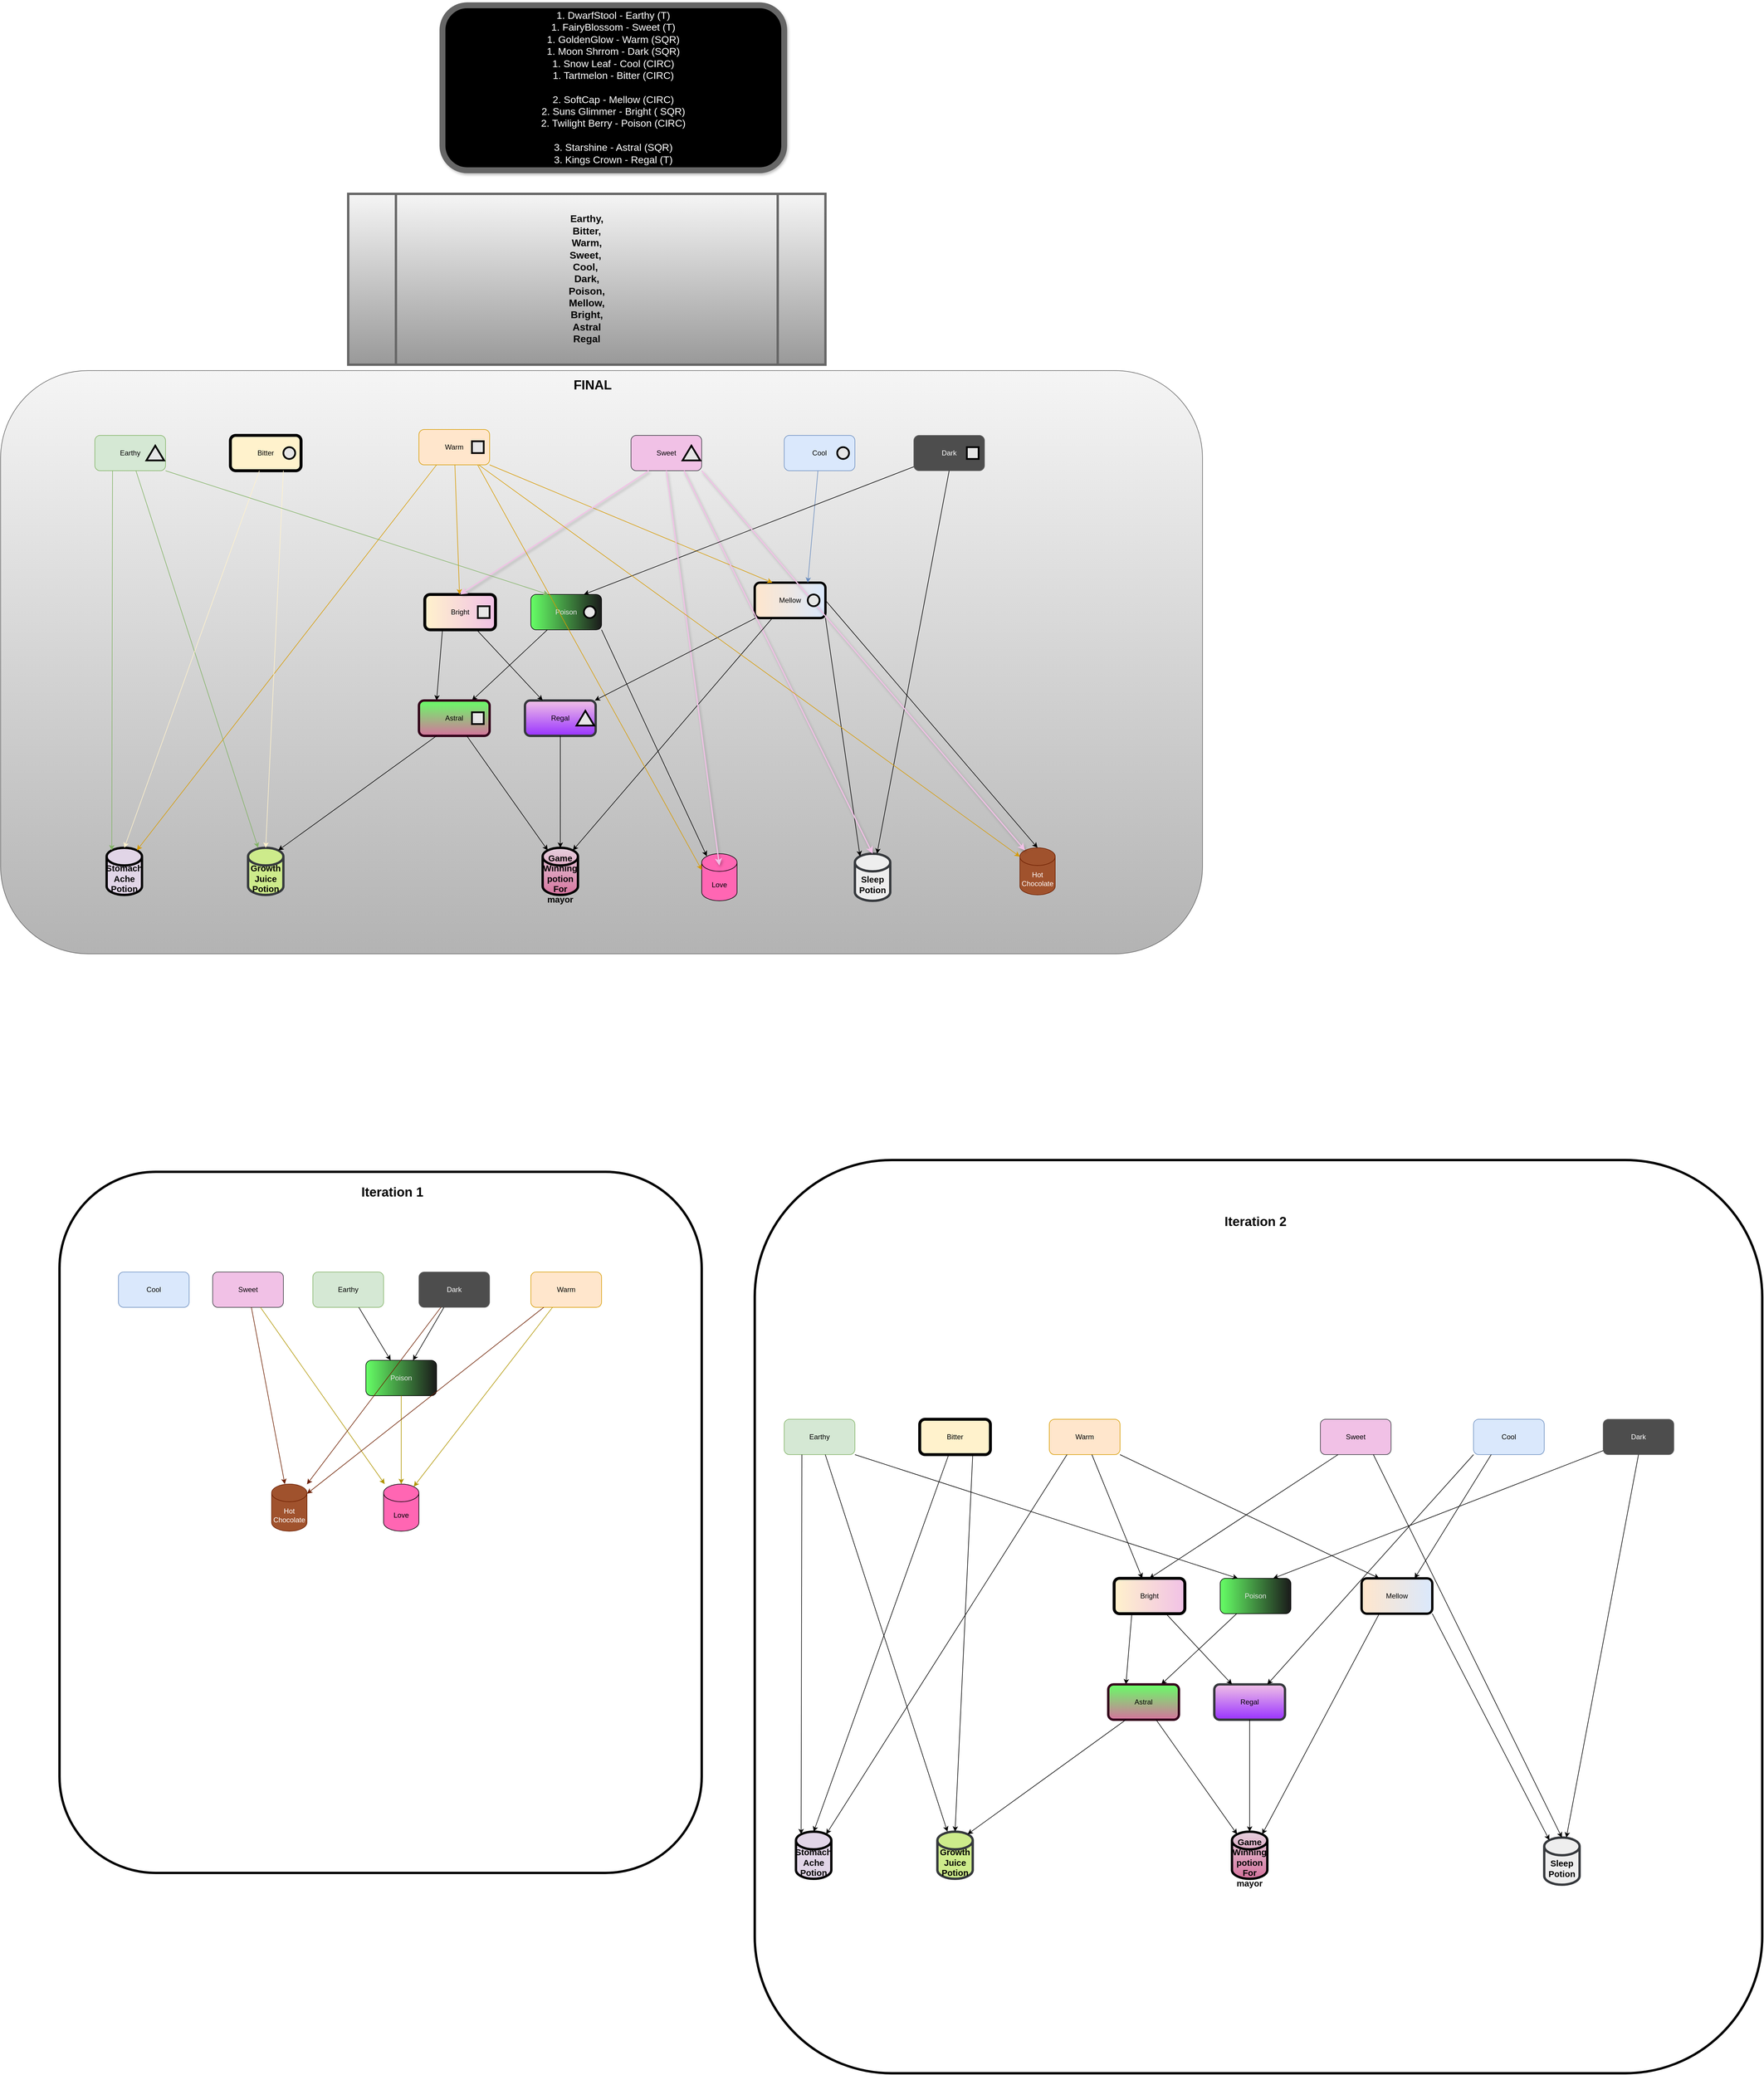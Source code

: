 <mxfile version="14.6.13" type="device"><diagram id="RqRRUHBwwUJPWPgUGN4z" name="Page-1"><mxGraphModel dx="3515" dy="4558" grid="1" gridSize="10" guides="1" tooltips="1" connect="1" arrows="1" fold="1" page="1" pageScale="1" pageWidth="850" pageHeight="1100" math="0" shadow="0"><root><mxCell id="0"/><mxCell id="1" parent="0"/><mxCell id="c8etS-9vGCYWQxuyUgmS-48" value="" style="rounded=1;whiteSpace=wrap;html=1;fillColor=#f5f5f5;strokeColor=#666666;fontColor=#333333;gradientColor=#B3B3B3;" parent="1" vertex="1"><mxGeometry x="-1090" y="-1790" width="2040" height="990" as="geometry"/></mxCell><mxCell id="w5Rq3J-KMmLoKLadJV-J-49" value="" style="rounded=1;whiteSpace=wrap;html=1;strokeWidth=4;" parent="1" vertex="1"><mxGeometry x="190" y="-450" width="1710" height="1550" as="geometry"/></mxCell><mxCell id="w5Rq3J-KMmLoKLadJV-J-47" value="" style="rounded=1;whiteSpace=wrap;html=1;strokeWidth=4;" parent="1" vertex="1"><mxGeometry x="-990" y="-430" width="1090" height="1190" as="geometry"/></mxCell><mxCell id="QuqLHzPQGNpyXChNDaYB-1" value="Sweet" style="rounded=1;whiteSpace=wrap;html=1;strokeColor=#36393d;fillColor=#f1c1e6;" parent="1" vertex="1"><mxGeometry x="-730" y="-260" width="120" height="60" as="geometry"/></mxCell><mxCell id="QuqLHzPQGNpyXChNDaYB-2" value="Earthy" style="rounded=1;whiteSpace=wrap;html=1;fillColor=#d5e8d4;strokeColor=#82b366;" parent="1" vertex="1"><mxGeometry x="-560" y="-260" width="120" height="60" as="geometry"/></mxCell><mxCell id="QuqLHzPQGNpyXChNDaYB-3" value="Dark" style="rounded=1;whiteSpace=wrap;html=1;strokeColor=#666666;fillColor=#4D4D4D;fontColor=#FFFFFF;" parent="1" vertex="1"><mxGeometry x="-380" y="-260" width="120" height="60" as="geometry"/></mxCell><mxCell id="QuqLHzPQGNpyXChNDaYB-4" value="Warm" style="rounded=1;whiteSpace=wrap;html=1;fillColor=#ffe6cc;strokeColor=#d79b00;" parent="1" vertex="1"><mxGeometry x="-190" y="-260" width="120" height="60" as="geometry"/></mxCell><mxCell id="QuqLHzPQGNpyXChNDaYB-5" value="Poison" style="rounded=1;whiteSpace=wrap;html=1;gradientDirection=west;fillColor=#1A1A1A;fontColor=#E6E6E6;gradientColor=#66FF66;" parent="1" vertex="1"><mxGeometry x="-470" y="-110" width="120" height="60" as="geometry"/></mxCell><mxCell id="QuqLHzPQGNpyXChNDaYB-7" value="Hot Chocolate" style="shape=cylinder3;whiteSpace=wrap;html=1;boundedLbl=1;backgroundOutline=1;size=15;fillColor=#a0522d;strokeColor=#6D1F00;fontColor=#ffffff;" parent="1" vertex="1"><mxGeometry x="-630" y="100" width="60" height="80" as="geometry"/></mxCell><mxCell id="QuqLHzPQGNpyXChNDaYB-8" value="Love" style="shape=cylinder3;whiteSpace=wrap;html=1;boundedLbl=1;backgroundOutline=1;size=15;fillColor=#FF66B3;" parent="1" vertex="1"><mxGeometry x="-440" y="100" width="60" height="80" as="geometry"/></mxCell><mxCell id="QuqLHzPQGNpyXChNDaYB-9" value="Cool" style="rounded=1;whiteSpace=wrap;html=1;fillColor=#dae8fc;strokeColor=#6c8ebf;" parent="1" vertex="1"><mxGeometry x="-890" y="-260" width="120" height="60" as="geometry"/></mxCell><mxCell id="QuqLHzPQGNpyXChNDaYB-10" value="" style="endArrow=classic;html=1;fontColor=#E6E6E6;" parent="1" source="QuqLHzPQGNpyXChNDaYB-2" target="QuqLHzPQGNpyXChNDaYB-5" edge="1"><mxGeometry width="50" height="50" relative="1" as="geometry"><mxPoint x="-590" y="-120" as="sourcePoint"/><mxPoint x="-540" y="-170" as="targetPoint"/></mxGeometry></mxCell><mxCell id="QuqLHzPQGNpyXChNDaYB-11" value="" style="endArrow=classic;html=1;fontColor=#E6E6E6;" parent="1" source="QuqLHzPQGNpyXChNDaYB-3" edge="1"><mxGeometry width="50" height="50" relative="1" as="geometry"><mxPoint x="-472" y="-190" as="sourcePoint"/><mxPoint x="-390" y="-110" as="targetPoint"/></mxGeometry></mxCell><mxCell id="QuqLHzPQGNpyXChNDaYB-12" value="" style="endArrow=classic;html=1;fontColor=#E6E6E6;fillColor=#e3c800;strokeColor=#B09500;" parent="1" source="QuqLHzPQGNpyXChNDaYB-1" target="QuqLHzPQGNpyXChNDaYB-8" edge="1"><mxGeometry width="50" height="50" relative="1" as="geometry"><mxPoint x="-472" y="-190" as="sourcePoint"/><mxPoint x="-418" y="-100" as="targetPoint"/></mxGeometry></mxCell><mxCell id="QuqLHzPQGNpyXChNDaYB-13" value="" style="endArrow=classic;html=1;fontColor=#E6E6E6;entryX=0.5;entryY=0;entryDx=0;entryDy=0;entryPerimeter=0;fillColor=#e3c800;strokeColor=#B09500;" parent="1" source="QuqLHzPQGNpyXChNDaYB-5" target="QuqLHzPQGNpyXChNDaYB-8" edge="1"><mxGeometry width="50" height="50" relative="1" as="geometry"><mxPoint x="-472" y="-190" as="sourcePoint"/><mxPoint x="-418" y="-100" as="targetPoint"/></mxGeometry></mxCell><mxCell id="QuqLHzPQGNpyXChNDaYB-14" value="" style="endArrow=classic;html=1;fontColor=#E6E6E6;entryX=0.855;entryY=0;entryDx=0;entryDy=4.35;entryPerimeter=0;fillColor=#e3c800;strokeColor=#B09500;" parent="1" source="QuqLHzPQGNpyXChNDaYB-4" target="QuqLHzPQGNpyXChNDaYB-8" edge="1"><mxGeometry width="50" height="50" relative="1" as="geometry"><mxPoint x="-638.919" y="-190" as="sourcePoint"/><mxPoint x="-428.108" y="110" as="targetPoint"/></mxGeometry></mxCell><mxCell id="QuqLHzPQGNpyXChNDaYB-15" value="" style="endArrow=classic;html=1;fontColor=#E6E6E6;fillColor=#a0522d;strokeColor=#6D1F00;" parent="1" source="QuqLHzPQGNpyXChNDaYB-4" target="QuqLHzPQGNpyXChNDaYB-7" edge="1"><mxGeometry width="50" height="50" relative="1" as="geometry"><mxPoint x="-143.212" y="-190" as="sourcePoint"/><mxPoint x="-378.7" y="114.35" as="targetPoint"/></mxGeometry></mxCell><mxCell id="QuqLHzPQGNpyXChNDaYB-16" value="" style="endArrow=classic;html=1;fontColor=#E6E6E6;fillColor=#a0522d;strokeColor=#6D1F00;" parent="1" source="QuqLHzPQGNpyXChNDaYB-3" target="QuqLHzPQGNpyXChNDaYB-7" edge="1"><mxGeometry width="50" height="50" relative="1" as="geometry"><mxPoint x="-158.108" y="-190" as="sourcePoint"/><mxPoint x="-560" y="126.383" as="targetPoint"/></mxGeometry></mxCell><mxCell id="QuqLHzPQGNpyXChNDaYB-17" value="" style="endArrow=classic;html=1;fontColor=#E6E6E6;fillColor=#a0522d;strokeColor=#6D1F00;" parent="1" source="QuqLHzPQGNpyXChNDaYB-1" target="QuqLHzPQGNpyXChNDaYB-7" edge="1"><mxGeometry width="50" height="50" relative="1" as="geometry"><mxPoint x="-332.703" y="-190" as="sourcePoint"/><mxPoint x="-560" y="110.357" as="targetPoint"/></mxGeometry></mxCell><mxCell id="w5Rq3J-KMmLoKLadJV-J-1" value="&lt;span style=&quot;font-family: &amp;#34;wordvisi_msfontservice&amp;#34; , &amp;#34;calibri&amp;#34; , &amp;#34;calibri_msfontservice&amp;#34; , sans-serif ; font-size: 14.667px ; font-weight: 700 ; text-align: left&quot;&gt;Growth Juice Potion&lt;/span&gt;" style="shape=cylinder3;whiteSpace=wrap;html=1;boundedLbl=1;backgroundOutline=1;size=15;labelBackgroundColor=none;fillColor=#cdeb8b;strokeColor=#36393d;strokeWidth=4;" parent="1" vertex="1"><mxGeometry x="500" y="690" width="60" height="80" as="geometry"/></mxCell><mxCell id="w5Rq3J-KMmLoKLadJV-J-2" value="&lt;span style=&quot;font-family: &amp;#34;wordvisi_msfontservice&amp;#34; , &amp;#34;calibri&amp;#34; , &amp;#34;calibri_msfontservice&amp;#34; , sans-serif ; font-size: 14.667px ; font-weight: 700 ; text-align: left&quot;&gt;Sleep Potion&lt;/span&gt;" style="shape=cylinder3;whiteSpace=wrap;html=1;boundedLbl=1;backgroundOutline=1;size=15;labelBackgroundColor=none;fillColor=#eeeeee;strokeColor=#36393d;strokeWidth=4;" parent="1" vertex="1"><mxGeometry x="1530" y="700" width="60" height="80" as="geometry"/></mxCell><mxCell id="w5Rq3J-KMmLoKLadJV-J-3" value="&lt;span style=&quot;font-family: &amp;#34;wordvisi_msfontservice&amp;#34; , &amp;#34;calibri&amp;#34; , &amp;#34;calibri_msfontservice&amp;#34; , sans-serif ; font-size: 14.667px ; font-weight: 700 ; text-align: left&quot;&gt;Stomach Ache Potion&lt;/span&gt;" style="shape=cylinder3;whiteSpace=wrap;html=1;boundedLbl=1;backgroundOutline=1;size=15;labelBackgroundColor=none;fillColor=#e1d5e7;strokeWidth=4;" parent="1" vertex="1"><mxGeometry x="260" y="690" width="60" height="80" as="geometry"/></mxCell><mxCell id="w5Rq3J-KMmLoKLadJV-J-4" value="Dark" style="rounded=1;whiteSpace=wrap;html=1;strokeColor=#666666;fillColor=#4D4D4D;fontColor=#FFFFFF;" parent="1" vertex="1"><mxGeometry x="1630" y="-10" width="120" height="60" as="geometry"/></mxCell><mxCell id="w5Rq3J-KMmLoKLadJV-J-5" value="Cool" style="rounded=1;whiteSpace=wrap;html=1;fillColor=#dae8fc;strokeColor=#6c8ebf;" parent="1" vertex="1"><mxGeometry x="1410" y="-10" width="120" height="60" as="geometry"/></mxCell><mxCell id="w5Rq3J-KMmLoKLadJV-J-6" value="Earthy" style="rounded=1;whiteSpace=wrap;html=1;fillColor=#d5e8d4;strokeColor=#82b366;" parent="1" vertex="1"><mxGeometry x="240" y="-10" width="120" height="60" as="geometry"/></mxCell><mxCell id="w5Rq3J-KMmLoKLadJV-J-8" value="" style="endArrow=classic;html=1;" parent="1" source="w5Rq3J-KMmLoKLadJV-J-6" target="w5Rq3J-KMmLoKLadJV-J-1" edge="1"><mxGeometry width="50" height="50" relative="1" as="geometry"><mxPoint x="1090" y="160" as="sourcePoint"/><mxPoint x="1140" y="110" as="targetPoint"/></mxGeometry></mxCell><mxCell id="w5Rq3J-KMmLoKLadJV-J-10" value="" style="endArrow=classic;html=1;exitX=0.5;exitY=1;exitDx=0;exitDy=0;" parent="1" source="w5Rq3J-KMmLoKLadJV-J-4" target="w5Rq3J-KMmLoKLadJV-J-2" edge="1"><mxGeometry width="50" height="50" relative="1" as="geometry"><mxPoint x="1510" y="170" as="sourcePoint"/><mxPoint x="1560" y="120" as="targetPoint"/></mxGeometry></mxCell><mxCell id="w5Rq3J-KMmLoKLadJV-J-11" value="Warm" style="rounded=1;whiteSpace=wrap;html=1;fillColor=#ffe6cc;strokeColor=#d79b00;" parent="1" vertex="1"><mxGeometry x="690" y="-10" width="120" height="60" as="geometry"/></mxCell><mxCell id="w5Rq3J-KMmLoKLadJV-J-13" value="" style="endArrow=classic;html=1;exitX=0.25;exitY=1;exitDx=0;exitDy=0;entryX=0.145;entryY=0;entryDx=0;entryDy=4.35;entryPerimeter=0;" parent="1" source="w5Rq3J-KMmLoKLadJV-J-6" target="w5Rq3J-KMmLoKLadJV-J-3" edge="1"><mxGeometry width="50" height="50" relative="1" as="geometry"><mxPoint x="1082" y="70" as="sourcePoint"/><mxPoint x="300" y="384" as="targetPoint"/></mxGeometry></mxCell><mxCell id="w5Rq3J-KMmLoKLadJV-J-14" value="" style="endArrow=classic;html=1;entryX=0.855;entryY=0;entryDx=0;entryDy=4.35;entryPerimeter=0;exitX=0.25;exitY=1;exitDx=0;exitDy=0;" parent="1" source="w5Rq3J-KMmLoKLadJV-J-11" target="w5Rq3J-KMmLoKLadJV-J-3" edge="1"><mxGeometry width="50" height="50" relative="1" as="geometry"><mxPoint x="830" y="180" as="sourcePoint"/><mxPoint x="880" y="130" as="targetPoint"/></mxGeometry></mxCell><mxCell id="w5Rq3J-KMmLoKLadJV-J-15" value="Mellow" style="rounded=1;whiteSpace=wrap;html=1;fillColor=#ffe6cc;gradientDirection=east;gradientColor=#DAE8FC;strokeWidth=4;" parent="1" vertex="1"><mxGeometry x="1220" y="260" width="120" height="60" as="geometry"/></mxCell><mxCell id="w5Rq3J-KMmLoKLadJV-J-16" value="" style="endArrow=classic;html=1;exitX=1;exitY=1;exitDx=0;exitDy=0;entryX=0.25;entryY=0;entryDx=0;entryDy=0;" parent="1" source="w5Rq3J-KMmLoKLadJV-J-11" target="w5Rq3J-KMmLoKLadJV-J-15" edge="1"><mxGeometry width="50" height="50" relative="1" as="geometry"><mxPoint x="880" y="140" as="sourcePoint"/><mxPoint x="930" y="90" as="targetPoint"/></mxGeometry></mxCell><mxCell id="w5Rq3J-KMmLoKLadJV-J-17" value="" style="endArrow=classic;html=1;entryX=0.75;entryY=0;entryDx=0;entryDy=0;exitX=0.25;exitY=1;exitDx=0;exitDy=0;" parent="1" source="w5Rq3J-KMmLoKLadJV-J-5" target="w5Rq3J-KMmLoKLadJV-J-15" edge="1"><mxGeometry width="50" height="50" relative="1" as="geometry"><mxPoint x="1210" y="130" as="sourcePoint"/><mxPoint x="1260" y="80" as="targetPoint"/></mxGeometry></mxCell><mxCell id="w5Rq3J-KMmLoKLadJV-J-18" value="" style="endArrow=classic;html=1;exitX=1;exitY=1;exitDx=0;exitDy=0;entryX=0.145;entryY=0;entryDx=0;entryDy=4.35;entryPerimeter=0;" parent="1" source="w5Rq3J-KMmLoKLadJV-J-15" target="w5Rq3J-KMmLoKLadJV-J-2" edge="1"><mxGeometry width="50" height="50" relative="1" as="geometry"><mxPoint x="1340" y="310" as="sourcePoint"/><mxPoint x="1390" y="260" as="targetPoint"/></mxGeometry></mxCell><mxCell id="w5Rq3J-KMmLoKLadJV-J-19" value="Bitter" style="rounded=1;whiteSpace=wrap;html=1;fillColor=#fff2cc;strokeWidth=5;" parent="1" vertex="1"><mxGeometry x="470" y="-10" width="120" height="60" as="geometry"/></mxCell><mxCell id="w5Rq3J-KMmLoKLadJV-J-20" value="" style="endArrow=classic;html=1;entryX=0.5;entryY=0;entryDx=0;entryDy=0;entryPerimeter=0;" parent="1" source="w5Rq3J-KMmLoKLadJV-J-19" target="w5Rq3J-KMmLoKLadJV-J-3" edge="1"><mxGeometry width="50" height="50" relative="1" as="geometry"><mxPoint x="620" y="180" as="sourcePoint"/><mxPoint x="320" y="380" as="targetPoint"/></mxGeometry></mxCell><mxCell id="w5Rq3J-KMmLoKLadJV-J-21" value="Sweet" style="rounded=1;whiteSpace=wrap;html=1;strokeColor=#36393d;fillColor=#f1c1e6;" parent="1" vertex="1"><mxGeometry x="1150" y="-10" width="120" height="60" as="geometry"/></mxCell><mxCell id="w5Rq3J-KMmLoKLadJV-J-22" value="" style="endArrow=classic;html=1;exitX=0.75;exitY=1;exitDx=0;exitDy=0;entryX=0.5;entryY=0;entryDx=0;entryDy=0;entryPerimeter=0;" parent="1" source="w5Rq3J-KMmLoKLadJV-J-21" target="w5Rq3J-KMmLoKLadJV-J-2" edge="1"><mxGeometry width="50" height="50" relative="1" as="geometry"><mxPoint x="1510" y="220" as="sourcePoint"/><mxPoint x="1560" y="170" as="targetPoint"/></mxGeometry></mxCell><mxCell id="w5Rq3J-KMmLoKLadJV-J-23" value="Bright" style="rounded=1;whiteSpace=wrap;html=1;fillColor=#fff2cc;strokeWidth=5;gradientDirection=east;gradientColor=#F1C1E6;" parent="1" vertex="1"><mxGeometry x="800" y="260" width="120" height="60" as="geometry"/></mxCell><mxCell id="w5Rq3J-KMmLoKLadJV-J-25" value="" style="endArrow=classic;html=1;entryX=0.5;entryY=0;entryDx=0;entryDy=0;exitX=0.25;exitY=1;exitDx=0;exitDy=0;exitPerimeter=0;" parent="1" source="w5Rq3J-KMmLoKLadJV-J-21" target="w5Rq3J-KMmLoKLadJV-J-23" edge="1"><mxGeometry width="50" height="50" relative="1" as="geometry"><mxPoint x="1760" y="120" as="sourcePoint"/><mxPoint x="1810" y="70" as="targetPoint"/></mxGeometry></mxCell><mxCell id="w5Rq3J-KMmLoKLadJV-J-26" value="" style="endArrow=classic;html=1;" parent="1" source="w5Rq3J-KMmLoKLadJV-J-11" target="w5Rq3J-KMmLoKLadJV-J-23" edge="1"><mxGeometry width="50" height="50" relative="1" as="geometry"><mxPoint x="1570" y="230" as="sourcePoint"/><mxPoint x="1620" y="180" as="targetPoint"/></mxGeometry></mxCell><mxCell id="w5Rq3J-KMmLoKLadJV-J-27" value="" style="endArrow=classic;html=1;exitX=0.75;exitY=1;exitDx=0;exitDy=0;entryX=0.5;entryY=0;entryDx=0;entryDy=0;entryPerimeter=0;" parent="1" source="w5Rq3J-KMmLoKLadJV-J-19" target="w5Rq3J-KMmLoKLadJV-J-1" edge="1"><mxGeometry width="50" height="50" relative="1" as="geometry"><mxPoint x="790" y="440" as="sourcePoint"/><mxPoint x="660" y="360" as="targetPoint"/></mxGeometry></mxCell><mxCell id="w5Rq3J-KMmLoKLadJV-J-28" value="Poison" style="rounded=1;whiteSpace=wrap;html=1;gradientDirection=west;fillColor=#1A1A1A;fontColor=#E6E6E6;gradientColor=#66FF66;" parent="1" vertex="1"><mxGeometry x="980" y="260" width="120" height="60" as="geometry"/></mxCell><mxCell id="w5Rq3J-KMmLoKLadJV-J-30" value="Regal" style="rounded=1;whiteSpace=wrap;html=1;strokeColor=#36393d;fillColor=#f1c1e6;gradientColor=#9933FF;strokeWidth=4;" parent="1" vertex="1"><mxGeometry x="970" y="440" width="120" height="60" as="geometry"/></mxCell><mxCell id="w5Rq3J-KMmLoKLadJV-J-31" value="" style="endArrow=classic;html=1;exitX=0.25;exitY=1;exitDx=0;exitDy=0;entryX=0.25;entryY=0;entryDx=0;entryDy=0;" parent="1" source="w5Rq3J-KMmLoKLadJV-J-23" target="w5Rq3J-KMmLoKLadJV-J-40" edge="1"><mxGeometry width="50" height="50" relative="1" as="geometry"><mxPoint x="860" y="400" as="sourcePoint"/><mxPoint x="910" y="350" as="targetPoint"/></mxGeometry></mxCell><mxCell id="w5Rq3J-KMmLoKLadJV-J-32" value="" style="endArrow=classic;html=1;entryX=0.75;entryY=0;entryDx=0;entryDy=0;" parent="1" source="w5Rq3J-KMmLoKLadJV-J-28" target="w5Rq3J-KMmLoKLadJV-J-40" edge="1"><mxGeometry width="50" height="50" relative="1" as="geometry"><mxPoint x="1060" y="400" as="sourcePoint"/><mxPoint x="1120" y="350" as="targetPoint"/></mxGeometry></mxCell><mxCell id="w5Rq3J-KMmLoKLadJV-J-33" value="&lt;span style=&quot;font-family: &amp;#34;wordvisi_msfontservice&amp;#34; , &amp;#34;calibri&amp;#34; , &amp;#34;calibri_msfontservice&amp;#34; , sans-serif ; font-size: 14.667px ; font-weight: 700 ; text-align: left&quot;&gt;Game Winning potion For mayor&lt;/span&gt;" style="shape=cylinder3;whiteSpace=wrap;html=1;boundedLbl=1;backgroundOutline=1;size=15;labelBackgroundColor=none;fillColor=#e6d0de;strokeWidth=4;gradientColor=#d5739d;" parent="1" vertex="1"><mxGeometry x="1000" y="690" width="60" height="80" as="geometry"/></mxCell><mxCell id="w5Rq3J-KMmLoKLadJV-J-35" value="" style="endArrow=classic;html=1;exitX=0.25;exitY=1;exitDx=0;exitDy=0;entryX=0.855;entryY=0;entryDx=0;entryDy=4.35;entryPerimeter=0;" parent="1" source="w5Rq3J-KMmLoKLadJV-J-15" target="w5Rq3J-KMmLoKLadJV-J-33" edge="1"><mxGeometry width="50" height="50" relative="1" as="geometry"><mxPoint x="1120" y="540" as="sourcePoint"/><mxPoint x="980" y="650" as="targetPoint"/></mxGeometry></mxCell><mxCell id="w5Rq3J-KMmLoKLadJV-J-38" value="" style="endArrow=classic;html=1;entryX=0.75;entryY=0;entryDx=0;entryDy=0;" parent="1" source="w5Rq3J-KMmLoKLadJV-J-4" target="w5Rq3J-KMmLoKLadJV-J-28" edge="1"><mxGeometry width="50" height="50" relative="1" as="geometry"><mxPoint x="1530" y="130" as="sourcePoint"/><mxPoint x="1580" y="80" as="targetPoint"/></mxGeometry></mxCell><mxCell id="w5Rq3J-KMmLoKLadJV-J-39" value="" style="endArrow=classic;html=1;exitX=1;exitY=1;exitDx=0;exitDy=0;entryX=0.25;entryY=0;entryDx=0;entryDy=0;" parent="1" source="w5Rq3J-KMmLoKLadJV-J-6" target="w5Rq3J-KMmLoKLadJV-J-28" edge="1"><mxGeometry width="50" height="50" relative="1" as="geometry"><mxPoint x="550" y="170" as="sourcePoint"/><mxPoint x="980" y="260" as="targetPoint"/></mxGeometry></mxCell><mxCell id="w5Rq3J-KMmLoKLadJV-J-40" value="Astral" style="rounded=1;whiteSpace=wrap;html=1;gradientColor=#d5739d;fillColor=#66FF66;strokeWidth=4;strokeColor=#33001A;" parent="1" vertex="1"><mxGeometry x="790" y="440" width="120" height="60" as="geometry"/></mxCell><mxCell id="w5Rq3J-KMmLoKLadJV-J-41" value="" style="endArrow=classic;html=1;entryX=0.25;entryY=0;entryDx=0;entryDy=0;" parent="1" source="w5Rq3J-KMmLoKLadJV-J-23" target="w5Rq3J-KMmLoKLadJV-J-30" edge="1"><mxGeometry width="50" height="50" relative="1" as="geometry"><mxPoint x="980" y="420" as="sourcePoint"/><mxPoint x="1030" y="370" as="targetPoint"/></mxGeometry></mxCell><mxCell id="w5Rq3J-KMmLoKLadJV-J-42" value="" style="endArrow=classic;html=1;entryX=0.75;entryY=0;entryDx=0;entryDy=0;exitX=0;exitY=1;exitDx=0;exitDy=0;" parent="1" source="w5Rq3J-KMmLoKLadJV-J-5" target="w5Rq3J-KMmLoKLadJV-J-30" edge="1"><mxGeometry width="50" height="50" relative="1" as="geometry"><mxPoint x="1070" y="400" as="sourcePoint"/><mxPoint x="1120" y="350" as="targetPoint"/></mxGeometry></mxCell><mxCell id="w5Rq3J-KMmLoKLadJV-J-44" value="" style="endArrow=classic;html=1;exitX=0.5;exitY=1;exitDx=0;exitDy=0;entryX=0.5;entryY=0;entryDx=0;entryDy=0;entryPerimeter=0;" parent="1" source="w5Rq3J-KMmLoKLadJV-J-30" target="w5Rq3J-KMmLoKLadJV-J-33" edge="1"><mxGeometry width="50" height="50" relative="1" as="geometry"><mxPoint x="960" y="580" as="sourcePoint"/><mxPoint x="1010" y="530" as="targetPoint"/></mxGeometry></mxCell><mxCell id="w5Rq3J-KMmLoKLadJV-J-45" value="" style="endArrow=classic;html=1;entryX=0.855;entryY=0;entryDx=0;entryDy=4.35;entryPerimeter=0;exitX=0.25;exitY=1;exitDx=0;exitDy=0;" parent="1" source="w5Rq3J-KMmLoKLadJV-J-40" target="w5Rq3J-KMmLoKLadJV-J-1" edge="1"><mxGeometry width="50" height="50" relative="1" as="geometry"><mxPoint x="760" y="570" as="sourcePoint"/><mxPoint x="810" y="520" as="targetPoint"/></mxGeometry></mxCell><mxCell id="w5Rq3J-KMmLoKLadJV-J-46" value="" style="endArrow=classic;html=1;entryX=0.145;entryY=0;entryDx=0;entryDy=4.35;entryPerimeter=0;" parent="1" source="w5Rq3J-KMmLoKLadJV-J-40" target="w5Rq3J-KMmLoKLadJV-J-33" edge="1"><mxGeometry width="50" height="50" relative="1" as="geometry"><mxPoint x="900" y="640" as="sourcePoint"/><mxPoint x="950" y="590" as="targetPoint"/></mxGeometry></mxCell><mxCell id="w5Rq3J-KMmLoKLadJV-J-48" value="&lt;font style=&quot;font-size: 22px&quot;&gt;&lt;b&gt;Iteration 1&lt;/b&gt;&lt;/font&gt;" style="text;html=1;strokeColor=none;fillColor=none;align=center;verticalAlign=middle;whiteSpace=wrap;rounded=0;" parent="1" vertex="1"><mxGeometry x="-530" y="-410" width="210" height="30" as="geometry"/></mxCell><mxCell id="w5Rq3J-KMmLoKLadJV-J-50" value="&lt;font style=&quot;font-size: 22px&quot;&gt;&lt;b&gt;Iteration 2&lt;/b&gt;&lt;/font&gt;" style="text;html=1;strokeColor=none;fillColor=none;align=center;verticalAlign=middle;whiteSpace=wrap;rounded=0;" parent="1" vertex="1"><mxGeometry x="935" y="-360" width="210" height="30" as="geometry"/></mxCell><mxCell id="w5Rq3J-KMmLoKLadJV-J-51" value="&lt;div style=&quot;font-size: 17px&quot;&gt;&lt;font style=&quot;font-size: 17px&quot; color=&quot;#000000&quot;&gt;&lt;b&gt;Earthy,&lt;/b&gt;&lt;/font&gt;&lt;/div&gt;&lt;div style=&quot;font-size: 17px&quot;&gt;&lt;font style=&quot;font-size: 17px&quot; color=&quot;#000000&quot;&gt;&lt;b&gt;Bitter,&lt;/b&gt;&lt;/font&gt;&lt;/div&gt;&lt;div style=&quot;font-size: 17px&quot;&gt;&lt;font style=&quot;font-size: 17px&quot; color=&quot;#000000&quot;&gt;&lt;b&gt;Warm,&lt;/b&gt;&lt;/font&gt;&lt;/div&gt;&lt;div style=&quot;font-size: 17px&quot;&gt;&lt;font style=&quot;font-size: 17px&quot; color=&quot;#000000&quot;&gt;&lt;b&gt;Sweet,&amp;nbsp;&lt;/b&gt;&lt;/font&gt;&lt;/div&gt;&lt;div style=&quot;font-size: 17px&quot;&gt;&lt;font style=&quot;font-size: 17px&quot; color=&quot;#000000&quot;&gt;&lt;b&gt;Cool,&amp;nbsp;&lt;/b&gt;&lt;/font&gt;&lt;/div&gt;&lt;div style=&quot;font-size: 17px&quot;&gt;&lt;font style=&quot;font-size: 17px&quot; color=&quot;#000000&quot;&gt;&lt;b&gt;Dark,&lt;/b&gt;&lt;/font&gt;&lt;/div&gt;&lt;div style=&quot;font-size: 17px&quot;&gt;&lt;font style=&quot;font-size: 17px&quot; color=&quot;#000000&quot;&gt;&lt;b&gt;Poison,&lt;/b&gt;&lt;/font&gt;&lt;/div&gt;&lt;div style=&quot;font-size: 17px&quot;&gt;&lt;font style=&quot;font-size: 17px&quot; color=&quot;#000000&quot;&gt;&lt;b&gt;Mellow,&lt;/b&gt;&lt;/font&gt;&lt;/div&gt;&lt;div style=&quot;font-size: 17px&quot;&gt;&lt;font style=&quot;font-size: 17px&quot; color=&quot;#000000&quot;&gt;&lt;b&gt;Bright,&lt;/b&gt;&lt;/font&gt;&lt;/div&gt;&lt;div style=&quot;font-size: 17px&quot;&gt;&lt;font style=&quot;font-size: 17px&quot; color=&quot;#000000&quot;&gt;&lt;b&gt;Astral&lt;/b&gt;&lt;/font&gt;&lt;/div&gt;&lt;div style=&quot;font-size: 17px&quot;&gt;&lt;font style=&quot;font-size: 17px&quot; color=&quot;#000000&quot;&gt;&lt;b&gt;Regal&lt;/b&gt;&lt;/font&gt;&lt;/div&gt;" style="shape=process;whiteSpace=wrap;html=1;backgroundOutline=1;strokeWidth=4;fillColor=#f5f5f5;strokeColor=#666666;fontColor=#333333;gradientColor=#999999;" parent="1" vertex="1"><mxGeometry x="-500" y="-2090" width="810" height="290" as="geometry"/></mxCell><mxCell id="c8etS-9vGCYWQxuyUgmS-1" value="&lt;span style=&quot;font-family: &amp;#34;wordvisi_msfontservice&amp;#34; , &amp;#34;calibri&amp;#34; , &amp;#34;calibri_msfontservice&amp;#34; , sans-serif ; font-size: 14.667px ; font-weight: 700 ; text-align: left&quot;&gt;Growth Juice Potion&lt;/span&gt;" style="shape=cylinder3;whiteSpace=wrap;html=1;boundedLbl=1;backgroundOutline=1;size=15;labelBackgroundColor=none;fillColor=#cdeb8b;strokeColor=#36393d;strokeWidth=4;" parent="1" vertex="1"><mxGeometry x="-670" y="-980" width="60" height="80" as="geometry"/></mxCell><mxCell id="c8etS-9vGCYWQxuyUgmS-2" value="&lt;span style=&quot;font-family: &amp;#34;wordvisi_msfontservice&amp;#34; , &amp;#34;calibri&amp;#34; , &amp;#34;calibri_msfontservice&amp;#34; , sans-serif ; font-size: 14.667px ; font-weight: 700 ; text-align: left&quot;&gt;Sleep Potion&lt;/span&gt;" style="shape=cylinder3;whiteSpace=wrap;html=1;boundedLbl=1;backgroundOutline=1;size=15;labelBackgroundColor=none;fillColor=#eeeeee;strokeColor=#36393d;strokeWidth=4;" parent="1" vertex="1"><mxGeometry x="360" y="-970" width="60" height="80" as="geometry"/></mxCell><mxCell id="c8etS-9vGCYWQxuyUgmS-3" value="&lt;span style=&quot;font-family: &amp;#34;wordvisi_msfontservice&amp;#34; , &amp;#34;calibri&amp;#34; , &amp;#34;calibri_msfontservice&amp;#34; , sans-serif ; font-size: 14.667px ; font-weight: 700 ; text-align: left&quot;&gt;Stomach Ache Potion&lt;/span&gt;" style="shape=cylinder3;whiteSpace=wrap;html=1;boundedLbl=1;backgroundOutline=1;size=15;labelBackgroundColor=none;fillColor=#e1d5e7;strokeWidth=4;" parent="1" vertex="1"><mxGeometry x="-910" y="-980" width="60" height="80" as="geometry"/></mxCell><mxCell id="c8etS-9vGCYWQxuyUgmS-4" value="Dark" style="rounded=1;whiteSpace=wrap;html=1;strokeColor=#666666;fillColor=#4D4D4D;fontColor=#FFFFFF;" parent="1" vertex="1"><mxGeometry x="460" y="-1680" width="120" height="60" as="geometry"/></mxCell><mxCell id="c8etS-9vGCYWQxuyUgmS-5" value="Cool" style="rounded=1;whiteSpace=wrap;html=1;fillColor=#dae8fc;strokeColor=#6c8ebf;" parent="1" vertex="1"><mxGeometry x="240" y="-1680" width="120" height="60" as="geometry"/></mxCell><mxCell id="c8etS-9vGCYWQxuyUgmS-6" value="Earthy" style="rounded=1;whiteSpace=wrap;html=1;fillColor=#d5e8d4;strokeColor=#82b366;" parent="1" vertex="1"><mxGeometry x="-930" y="-1680" width="120" height="60" as="geometry"/></mxCell><mxCell id="c8etS-9vGCYWQxuyUgmS-7" value="" style="endArrow=classic;html=1;fillColor=#d5e8d4;strokeColor=#82b366;" parent="1" source="c8etS-9vGCYWQxuyUgmS-6" target="c8etS-9vGCYWQxuyUgmS-1" edge="1"><mxGeometry width="50" height="50" relative="1" as="geometry"><mxPoint x="-80" y="-1510" as="sourcePoint"/><mxPoint x="-30" y="-1560" as="targetPoint"/></mxGeometry></mxCell><mxCell id="c8etS-9vGCYWQxuyUgmS-8" value="" style="endArrow=classic;html=1;exitX=0.5;exitY=1;exitDx=0;exitDy=0;" parent="1" source="c8etS-9vGCYWQxuyUgmS-4" target="c8etS-9vGCYWQxuyUgmS-2" edge="1"><mxGeometry width="50" height="50" relative="1" as="geometry"><mxPoint x="340" y="-1500" as="sourcePoint"/><mxPoint x="390" y="-1550" as="targetPoint"/></mxGeometry></mxCell><mxCell id="c8etS-9vGCYWQxuyUgmS-9" value="Warm" style="rounded=1;whiteSpace=wrap;html=1;fillColor=#ffe6cc;strokeColor=#d79b00;" parent="1" vertex="1"><mxGeometry x="-380" y="-1690" width="120" height="60" as="geometry"/></mxCell><mxCell id="c8etS-9vGCYWQxuyUgmS-10" value="" style="endArrow=classic;html=1;exitX=0.25;exitY=1;exitDx=0;exitDy=0;entryX=0.145;entryY=0;entryDx=0;entryDy=4.35;entryPerimeter=0;fillColor=#d5e8d4;strokeColor=#82b366;" parent="1" source="c8etS-9vGCYWQxuyUgmS-6" target="c8etS-9vGCYWQxuyUgmS-3" edge="1"><mxGeometry width="50" height="50" relative="1" as="geometry"><mxPoint x="-88" y="-1600" as="sourcePoint"/><mxPoint x="-870" y="-1286" as="targetPoint"/></mxGeometry></mxCell><mxCell id="c8etS-9vGCYWQxuyUgmS-11" value="" style="endArrow=classic;html=1;entryX=0.855;entryY=0;entryDx=0;entryDy=4.35;entryPerimeter=0;exitX=0.25;exitY=1;exitDx=0;exitDy=0;fillColor=#ffe6cc;strokeColor=#d79b00;" parent="1" source="c8etS-9vGCYWQxuyUgmS-9" target="c8etS-9vGCYWQxuyUgmS-3" edge="1"><mxGeometry width="50" height="50" relative="1" as="geometry"><mxPoint x="-340" y="-1490" as="sourcePoint"/><mxPoint x="-290" y="-1540" as="targetPoint"/></mxGeometry></mxCell><mxCell id="c8etS-9vGCYWQxuyUgmS-12" value="Mellow" style="rounded=1;whiteSpace=wrap;html=1;fillColor=#ffe6cc;gradientDirection=east;gradientColor=#DAE8FC;strokeWidth=4;" parent="1" vertex="1"><mxGeometry x="190" y="-1430" width="120" height="60" as="geometry"/></mxCell><mxCell id="c8etS-9vGCYWQxuyUgmS-13" value="" style="endArrow=classic;html=1;exitX=1;exitY=1;exitDx=0;exitDy=0;entryX=0.25;entryY=0;entryDx=0;entryDy=0;fillColor=#ffe6cc;strokeColor=#d79b00;" parent="1" source="c8etS-9vGCYWQxuyUgmS-9" target="c8etS-9vGCYWQxuyUgmS-12" edge="1"><mxGeometry width="50" height="50" relative="1" as="geometry"><mxPoint x="-290" y="-1530" as="sourcePoint"/><mxPoint x="-240" y="-1580" as="targetPoint"/></mxGeometry></mxCell><mxCell id="c8etS-9vGCYWQxuyUgmS-14" value="" style="endArrow=classic;html=1;entryX=0.75;entryY=0;entryDx=0;entryDy=0;fillColor=#dae8fc;strokeColor=#6c8ebf;" parent="1" source="c8etS-9vGCYWQxuyUgmS-5" target="c8etS-9vGCYWQxuyUgmS-12" edge="1"><mxGeometry width="50" height="50" relative="1" as="geometry"><mxPoint x="40" y="-1540" as="sourcePoint"/><mxPoint x="90" y="-1590" as="targetPoint"/></mxGeometry></mxCell><mxCell id="c8etS-9vGCYWQxuyUgmS-15" value="" style="endArrow=classic;html=1;exitX=1;exitY=1;exitDx=0;exitDy=0;entryX=0.145;entryY=0;entryDx=0;entryDy=4.35;entryPerimeter=0;" parent="1" source="c8etS-9vGCYWQxuyUgmS-12" target="c8etS-9vGCYWQxuyUgmS-2" edge="1"><mxGeometry width="50" height="50" relative="1" as="geometry"><mxPoint x="170" y="-1360" as="sourcePoint"/><mxPoint x="220" y="-1410" as="targetPoint"/></mxGeometry></mxCell><mxCell id="c8etS-9vGCYWQxuyUgmS-16" value="Bitter" style="rounded=1;whiteSpace=wrap;html=1;fillColor=#fff2cc;strokeWidth=5;" parent="1" vertex="1"><mxGeometry x="-700" y="-1680" width="120" height="60" as="geometry"/></mxCell><mxCell id="c8etS-9vGCYWQxuyUgmS-17" value="" style="endArrow=classic;html=1;entryX=0.5;entryY=0;entryDx=0;entryDy=0;entryPerimeter=0;fillColor=#fff2cc;strokeColor=#FFF2CC;" parent="1" source="c8etS-9vGCYWQxuyUgmS-16" target="c8etS-9vGCYWQxuyUgmS-3" edge="1"><mxGeometry width="50" height="50" relative="1" as="geometry"><mxPoint x="-550" y="-1490" as="sourcePoint"/><mxPoint x="-850" y="-1290" as="targetPoint"/></mxGeometry></mxCell><mxCell id="c8etS-9vGCYWQxuyUgmS-18" value="Sweet" style="rounded=1;whiteSpace=wrap;html=1;strokeColor=#36393d;fillColor=#f1c1e6;" parent="1" vertex="1"><mxGeometry x="-20" y="-1680" width="120" height="60" as="geometry"/></mxCell><mxCell id="c8etS-9vGCYWQxuyUgmS-19" value="" style="endArrow=classic;html=1;exitX=0.75;exitY=1;exitDx=0;exitDy=0;entryX=0.5;entryY=0;entryDx=0;entryDy=0;entryPerimeter=0;strokeColor=#F1C1E6;shadow=1;strokeWidth=2;" parent="1" source="c8etS-9vGCYWQxuyUgmS-18" target="c8etS-9vGCYWQxuyUgmS-2" edge="1"><mxGeometry width="50" height="50" relative="1" as="geometry"><mxPoint x="340" y="-1450" as="sourcePoint"/><mxPoint x="390" y="-1500" as="targetPoint"/></mxGeometry></mxCell><mxCell id="c8etS-9vGCYWQxuyUgmS-20" value="Bright" style="rounded=1;whiteSpace=wrap;html=1;fillColor=#fff2cc;strokeWidth=5;gradientDirection=east;gradientColor=#F1C1E6;" parent="1" vertex="1"><mxGeometry x="-370" y="-1410" width="120" height="60" as="geometry"/></mxCell><mxCell id="c8etS-9vGCYWQxuyUgmS-21" value="" style="endArrow=classic;html=1;entryX=0.5;entryY=0;entryDx=0;entryDy=0;exitX=0.25;exitY=1;exitDx=0;exitDy=0;exitPerimeter=0;strokeColor=#F1C1E6;shadow=1;strokeWidth=2;" parent="1" source="c8etS-9vGCYWQxuyUgmS-18" target="c8etS-9vGCYWQxuyUgmS-20" edge="1"><mxGeometry width="50" height="50" relative="1" as="geometry"><mxPoint x="590" y="-1550" as="sourcePoint"/><mxPoint x="640" y="-1600" as="targetPoint"/></mxGeometry></mxCell><mxCell id="c8etS-9vGCYWQxuyUgmS-22" value="" style="endArrow=classic;html=1;fillColor=#ffe6cc;strokeColor=#d79b00;" parent="1" source="c8etS-9vGCYWQxuyUgmS-9" target="c8etS-9vGCYWQxuyUgmS-20" edge="1"><mxGeometry width="50" height="50" relative="1" as="geometry"><mxPoint x="400" y="-1440" as="sourcePoint"/><mxPoint x="450" y="-1490" as="targetPoint"/></mxGeometry></mxCell><mxCell id="c8etS-9vGCYWQxuyUgmS-23" value="" style="endArrow=classic;html=1;exitX=0.75;exitY=1;exitDx=0;exitDy=0;entryX=0.5;entryY=0;entryDx=0;entryDy=0;entryPerimeter=0;fillColor=#fff2cc;strokeColor=#FFF2CC;" parent="1" source="c8etS-9vGCYWQxuyUgmS-16" target="c8etS-9vGCYWQxuyUgmS-1" edge="1"><mxGeometry width="50" height="50" relative="1" as="geometry"><mxPoint x="-380" y="-1230" as="sourcePoint"/><mxPoint x="-510" y="-1310" as="targetPoint"/></mxGeometry></mxCell><mxCell id="c8etS-9vGCYWQxuyUgmS-24" value="Poison" style="rounded=1;whiteSpace=wrap;html=1;gradientDirection=west;fillColor=#1A1A1A;fontColor=#E6E6E6;gradientColor=#66FF66;" parent="1" vertex="1"><mxGeometry x="-190" y="-1410" width="120" height="60" as="geometry"/></mxCell><mxCell id="c8etS-9vGCYWQxuyUgmS-25" value="Regal" style="rounded=1;whiteSpace=wrap;html=1;strokeColor=#36393d;fillColor=#f1c1e6;gradientColor=#9933FF;strokeWidth=4;" parent="1" vertex="1"><mxGeometry x="-200" y="-1230" width="120" height="60" as="geometry"/></mxCell><mxCell id="c8etS-9vGCYWQxuyUgmS-26" value="" style="endArrow=classic;html=1;exitX=0.25;exitY=1;exitDx=0;exitDy=0;entryX=0.25;entryY=0;entryDx=0;entryDy=0;" parent="1" source="c8etS-9vGCYWQxuyUgmS-20" target="c8etS-9vGCYWQxuyUgmS-32" edge="1"><mxGeometry width="50" height="50" relative="1" as="geometry"><mxPoint x="-310" y="-1270" as="sourcePoint"/><mxPoint x="-260" y="-1320" as="targetPoint"/></mxGeometry></mxCell><mxCell id="c8etS-9vGCYWQxuyUgmS-27" value="" style="endArrow=classic;html=1;entryX=0.75;entryY=0;entryDx=0;entryDy=0;" parent="1" source="c8etS-9vGCYWQxuyUgmS-24" target="c8etS-9vGCYWQxuyUgmS-32" edge="1"><mxGeometry width="50" height="50" relative="1" as="geometry"><mxPoint x="-110" y="-1270" as="sourcePoint"/><mxPoint x="-50" y="-1320" as="targetPoint"/></mxGeometry></mxCell><mxCell id="c8etS-9vGCYWQxuyUgmS-28" value="&lt;span style=&quot;font-family: &amp;#34;wordvisi_msfontservice&amp;#34; , &amp;#34;calibri&amp;#34; , &amp;#34;calibri_msfontservice&amp;#34; , sans-serif ; font-size: 14.667px ; font-weight: 700 ; text-align: left&quot;&gt;Game Winning potion For mayor&lt;/span&gt;" style="shape=cylinder3;whiteSpace=wrap;html=1;boundedLbl=1;backgroundOutline=1;size=15;labelBackgroundColor=none;fillColor=#e6d0de;strokeWidth=4;gradientColor=#d5739d;" parent="1" vertex="1"><mxGeometry x="-170" y="-980" width="60" height="80" as="geometry"/></mxCell><mxCell id="c8etS-9vGCYWQxuyUgmS-29" value="" style="endArrow=classic;html=1;exitX=0.25;exitY=1;exitDx=0;exitDy=0;entryX=0.855;entryY=0;entryDx=0;entryDy=4.35;entryPerimeter=0;" parent="1" source="c8etS-9vGCYWQxuyUgmS-12" target="c8etS-9vGCYWQxuyUgmS-28" edge="1"><mxGeometry width="50" height="50" relative="1" as="geometry"><mxPoint x="-50" y="-1130" as="sourcePoint"/><mxPoint x="-190" y="-1020" as="targetPoint"/></mxGeometry></mxCell><mxCell id="c8etS-9vGCYWQxuyUgmS-30" value="" style="endArrow=classic;html=1;entryX=0.75;entryY=0;entryDx=0;entryDy=0;" parent="1" source="c8etS-9vGCYWQxuyUgmS-4" target="c8etS-9vGCYWQxuyUgmS-24" edge="1"><mxGeometry width="50" height="50" relative="1" as="geometry"><mxPoint x="360" y="-1540" as="sourcePoint"/><mxPoint x="410" y="-1590" as="targetPoint"/></mxGeometry></mxCell><mxCell id="c8etS-9vGCYWQxuyUgmS-31" value="" style="endArrow=classic;html=1;exitX=1;exitY=1;exitDx=0;exitDy=0;entryX=0.25;entryY=0;entryDx=0;entryDy=0;fillColor=#d5e8d4;strokeColor=#82b366;" parent="1" source="c8etS-9vGCYWQxuyUgmS-6" target="c8etS-9vGCYWQxuyUgmS-24" edge="1"><mxGeometry width="50" height="50" relative="1" as="geometry"><mxPoint x="-620" y="-1500" as="sourcePoint"/><mxPoint x="-190" y="-1410" as="targetPoint"/></mxGeometry></mxCell><mxCell id="c8etS-9vGCYWQxuyUgmS-32" value="Astral" style="rounded=1;whiteSpace=wrap;html=1;gradientColor=#d5739d;fillColor=#66FF66;strokeWidth=4;strokeColor=#33001A;" parent="1" vertex="1"><mxGeometry x="-380" y="-1230" width="120" height="60" as="geometry"/></mxCell><mxCell id="c8etS-9vGCYWQxuyUgmS-33" value="" style="endArrow=classic;html=1;entryX=0.25;entryY=0;entryDx=0;entryDy=0;" parent="1" source="c8etS-9vGCYWQxuyUgmS-20" target="c8etS-9vGCYWQxuyUgmS-25" edge="1"><mxGeometry width="50" height="50" relative="1" as="geometry"><mxPoint x="-190" y="-1250" as="sourcePoint"/><mxPoint x="-140" y="-1300" as="targetPoint"/></mxGeometry></mxCell><mxCell id="c8etS-9vGCYWQxuyUgmS-35" value="" style="endArrow=classic;html=1;exitX=0.5;exitY=1;exitDx=0;exitDy=0;entryX=0.5;entryY=0;entryDx=0;entryDy=0;entryPerimeter=0;" parent="1" source="c8etS-9vGCYWQxuyUgmS-25" target="c8etS-9vGCYWQxuyUgmS-28" edge="1"><mxGeometry width="50" height="50" relative="1" as="geometry"><mxPoint x="-210" y="-1090" as="sourcePoint"/><mxPoint x="-160" y="-1140" as="targetPoint"/></mxGeometry></mxCell><mxCell id="c8etS-9vGCYWQxuyUgmS-36" value="" style="endArrow=classic;html=1;entryX=0.855;entryY=0;entryDx=0;entryDy=4.35;entryPerimeter=0;exitX=0.25;exitY=1;exitDx=0;exitDy=0;" parent="1" source="c8etS-9vGCYWQxuyUgmS-32" target="c8etS-9vGCYWQxuyUgmS-1" edge="1"><mxGeometry width="50" height="50" relative="1" as="geometry"><mxPoint x="-410" y="-1100" as="sourcePoint"/><mxPoint x="-360" y="-1150" as="targetPoint"/></mxGeometry></mxCell><mxCell id="c8etS-9vGCYWQxuyUgmS-37" value="" style="endArrow=classic;html=1;entryX=0.145;entryY=0;entryDx=0;entryDy=4.35;entryPerimeter=0;" parent="1" source="c8etS-9vGCYWQxuyUgmS-32" target="c8etS-9vGCYWQxuyUgmS-28" edge="1"><mxGeometry width="50" height="50" relative="1" as="geometry"><mxPoint x="-270" y="-1030" as="sourcePoint"/><mxPoint x="-220" y="-1080" as="targetPoint"/></mxGeometry></mxCell><mxCell id="c8etS-9vGCYWQxuyUgmS-39" value="Hot Chocolate" style="shape=cylinder3;whiteSpace=wrap;html=1;boundedLbl=1;backgroundOutline=1;size=15;fillColor=#a0522d;strokeColor=#6D1F00;fontColor=#ffffff;" parent="1" vertex="1"><mxGeometry x="640" y="-980" width="60" height="80" as="geometry"/></mxCell><mxCell id="c8etS-9vGCYWQxuyUgmS-40" value="Love" style="shape=cylinder3;whiteSpace=wrap;html=1;boundedLbl=1;backgroundOutline=1;size=15;fillColor=#FF66B3;" parent="1" vertex="1"><mxGeometry x="100" y="-970" width="60" height="80" as="geometry"/></mxCell><mxCell id="c8etS-9vGCYWQxuyUgmS-42" value="" style="endArrow=classic;html=1;exitX=1;exitY=1;exitDx=0;exitDy=0;entryX=0.145;entryY=0;entryDx=0;entryDy=4.35;entryPerimeter=0;" parent="1" source="c8etS-9vGCYWQxuyUgmS-24" target="c8etS-9vGCYWQxuyUgmS-40" edge="1"><mxGeometry width="50" height="50" relative="1" as="geometry"><mxPoint x="180" y="-1340" as="sourcePoint"/><mxPoint x="378.7" y="-955.65" as="targetPoint"/></mxGeometry></mxCell><mxCell id="c8etS-9vGCYWQxuyUgmS-43" value="" style="endArrow=classic;html=1;exitX=0.5;exitY=1;exitDx=0;exitDy=0;strokeColor=#F1C1E6;shadow=1;strokeWidth=2;" parent="1" source="c8etS-9vGCYWQxuyUgmS-18" edge="1"><mxGeometry width="50" height="50" relative="1" as="geometry"><mxPoint x="80" y="-1610" as="sourcePoint"/><mxPoint x="130" y="-950" as="targetPoint"/></mxGeometry></mxCell><mxCell id="c8etS-9vGCYWQxuyUgmS-44" value="" style="endArrow=classic;html=1;exitX=0.833;exitY=1.011;exitDx=0;exitDy=0;entryX=0;entryY=0;entryDx=0;entryDy=27.5;exitPerimeter=0;entryPerimeter=0;fillColor=#ffe6cc;strokeColor=#d79b00;" parent="1" source="c8etS-9vGCYWQxuyUgmS-9" target="c8etS-9vGCYWQxuyUgmS-40" edge="1"><mxGeometry width="50" height="50" relative="1" as="geometry"><mxPoint x="-350" y="-1610" as="sourcePoint"/><mxPoint x="230" y="-1420" as="targetPoint"/></mxGeometry></mxCell><mxCell id="c8etS-9vGCYWQxuyUgmS-45" value="" style="endArrow=classic;html=1;exitX=1;exitY=1;exitDx=0;exitDy=0;entryX=0.145;entryY=0;entryDx=0;entryDy=4.35;entryPerimeter=0;strokeColor=#F1C1E6;shadow=1;strokeWidth=2;" parent="1" source="c8etS-9vGCYWQxuyUgmS-18" target="c8etS-9vGCYWQxuyUgmS-39" edge="1"><mxGeometry width="50" height="50" relative="1" as="geometry"><mxPoint x="80" y="-1610" as="sourcePoint"/><mxPoint x="400" y="-960" as="targetPoint"/></mxGeometry></mxCell><mxCell id="c8etS-9vGCYWQxuyUgmS-49" value="&lt;font style=&quot;font-size: 22px&quot;&gt;&lt;b&gt;FINAL&lt;/b&gt;&lt;/font&gt;" style="text;html=1;strokeColor=none;fillColor=none;align=center;verticalAlign=middle;whiteSpace=wrap;rounded=0;" parent="1" vertex="1"><mxGeometry x="-300" y="-1810" width="430" height="90" as="geometry"/></mxCell><mxCell id="sJhC-fQ1JgQYchnd6vzK-2" value="" style="ellipse;whiteSpace=wrap;html=1;aspect=fixed;strokeWidth=3;fillColor=#E6E6E6;" parent="1" vertex="1"><mxGeometry x="330" y="-1660" width="20" height="20" as="geometry"/></mxCell><mxCell id="sJhC-fQ1JgQYchnd6vzK-3" value="" style="ellipse;whiteSpace=wrap;html=1;aspect=fixed;strokeWidth=3;fillColor=#E6E6E6;" parent="1" vertex="1"><mxGeometry x="-610" y="-1660" width="20" height="20" as="geometry"/></mxCell><mxCell id="sJhC-fQ1JgQYchnd6vzK-4" value="" style="ellipse;whiteSpace=wrap;html=1;aspect=fixed;strokeWidth=3;fillColor=#E6E6E6;" parent="1" vertex="1"><mxGeometry x="-100" y="-1390" width="20" height="20" as="geometry"/></mxCell><mxCell id="sJhC-fQ1JgQYchnd6vzK-5" value="" style="ellipse;whiteSpace=wrap;html=1;aspect=fixed;strokeWidth=3;fillColor=#E6E6E6;" parent="1" vertex="1"><mxGeometry x="280" y="-1410" width="20" height="20" as="geometry"/></mxCell><mxCell id="sJhC-fQ1JgQYchnd6vzK-7" value="" style="triangle;whiteSpace=wrap;html=1;strokeWidth=3;fillColor=#E6E6E6;rotation=-90;" parent="1" vertex="1"><mxGeometry x="-840" y="-1665" width="25" height="30" as="geometry"/></mxCell><mxCell id="sJhC-fQ1JgQYchnd6vzK-8" value="" style="triangle;whiteSpace=wrap;html=1;strokeWidth=3;fillColor=#E6E6E6;rotation=-90;" parent="1" vertex="1"><mxGeometry x="70" y="-1665" width="25" height="30" as="geometry"/></mxCell><mxCell id="sJhC-fQ1JgQYchnd6vzK-9" value="" style="triangle;whiteSpace=wrap;html=1;strokeWidth=3;fillColor=#E6E6E6;rotation=-90;" parent="1" vertex="1"><mxGeometry x="-110" y="-1215" width="25" height="30" as="geometry"/></mxCell><mxCell id="sJhC-fQ1JgQYchnd6vzK-11" value="" style="whiteSpace=wrap;html=1;aspect=fixed;strokeWidth=3;fillColor=#E6E6E6;" parent="1" vertex="1"><mxGeometry x="-290" y="-1670" width="20" height="20" as="geometry"/></mxCell><mxCell id="sJhC-fQ1JgQYchnd6vzK-12" value="" style="whiteSpace=wrap;html=1;aspect=fixed;strokeWidth=3;fillColor=#E6E6E6;" parent="1" vertex="1"><mxGeometry x="-280" y="-1390" width="20" height="20" as="geometry"/></mxCell><mxCell id="sJhC-fQ1JgQYchnd6vzK-13" value="" style="whiteSpace=wrap;html=1;aspect=fixed;strokeWidth=3;fillColor=#E6E6E6;" parent="1" vertex="1"><mxGeometry x="-290" y="-1210" width="20" height="20" as="geometry"/></mxCell><mxCell id="sJhC-fQ1JgQYchnd6vzK-14" value="" style="whiteSpace=wrap;html=1;aspect=fixed;strokeWidth=3;fillColor=#E6E6E6;" parent="1" vertex="1"><mxGeometry x="550" y="-1660" width="20" height="20" as="geometry"/></mxCell><mxCell id="Re66ZzMVg9giOy5bZp7z-1" value="" style="endArrow=classic;html=1;rounded=0;" parent="1" source="c8etS-9vGCYWQxuyUgmS-12" target="c8etS-9vGCYWQxuyUgmS-25" edge="1"><mxGeometry width="50" height="50" relative="1" as="geometry"><mxPoint x="10" y="-1280" as="sourcePoint"/><mxPoint x="60" y="-1330" as="targetPoint"/></mxGeometry></mxCell><mxCell id="cq22JJkAtXLISPR8T6_q-1" value="" style="endArrow=classic;html=1;entryX=0;entryY=0;entryDx=0;entryDy=15;fillColor=#ffe6cc;strokeColor=#d79b00;entryPerimeter=0;" parent="1" source="c8etS-9vGCYWQxuyUgmS-9" target="c8etS-9vGCYWQxuyUgmS-39" edge="1"><mxGeometry width="50" height="50" relative="1" as="geometry"><mxPoint x="-250" y="-1620" as="sourcePoint"/><mxPoint x="230" y="-1420" as="targetPoint"/></mxGeometry></mxCell><mxCell id="cq22JJkAtXLISPR8T6_q-2" value="" style="endArrow=classic;html=1;exitX=1;exitY=0.5;exitDx=0;exitDy=0;entryX=0.5;entryY=0;entryDx=0;entryDy=0;entryPerimeter=0;" parent="1" source="c8etS-9vGCYWQxuyUgmS-12" target="c8etS-9vGCYWQxuyUgmS-39" edge="1"><mxGeometry width="50" height="50" relative="1" as="geometry"><mxPoint x="320" y="-1360" as="sourcePoint"/><mxPoint x="378.7" y="-955.65" as="targetPoint"/></mxGeometry></mxCell><mxCell id="alRbpzbXQpx_7wERVpIr-1" value="&lt;div style=&quot;font-size: 17px&quot;&gt;&lt;font color=&quot;#ffffff&quot; style=&quot;font-size: 17px&quot;&gt;1. DwarfStool - Earthy (T)&lt;/font&gt;&lt;/div&gt;&lt;div style=&quot;font-size: 17px&quot;&gt;&lt;font color=&quot;#ffffff&quot; style=&quot;font-size: 17px&quot;&gt;1. FairyBlossom - Sweet (T)&lt;/font&gt;&lt;/div&gt;&lt;div style=&quot;font-size: 17px&quot;&gt;&lt;font color=&quot;#ffffff&quot; style=&quot;font-size: 17px&quot;&gt;1. GoldenGlow - Warm (SQR)&lt;/font&gt;&lt;/div&gt;&lt;div style=&quot;font-size: 17px&quot;&gt;&lt;font color=&quot;#ffffff&quot; style=&quot;font-size: 17px&quot;&gt;1. Moon Shrrom - Dark (SQR)&lt;/font&gt;&lt;/div&gt;&lt;div style=&quot;font-size: 17px&quot;&gt;&lt;font color=&quot;#ffffff&quot; style=&quot;font-size: 17px&quot;&gt;1. Snow Leaf - Cool (CIRC)&lt;/font&gt;&lt;/div&gt;&lt;div style=&quot;font-size: 17px&quot;&gt;&lt;font color=&quot;#ffffff&quot; style=&quot;font-size: 17px&quot;&gt;1. Tartmelon - Bitter (CIRC)&lt;/font&gt;&lt;/div&gt;&lt;div style=&quot;font-size: 17px&quot;&gt;&lt;font color=&quot;#ffffff&quot; style=&quot;font-size: 17px&quot;&gt;&lt;br&gt;&lt;/font&gt;&lt;/div&gt;&lt;div style=&quot;font-size: 17px&quot;&gt;&lt;font color=&quot;#ffffff&quot; style=&quot;font-size: 17px&quot;&gt;2. SoftCap - Mellow (CIRC)&lt;/font&gt;&lt;/div&gt;&lt;div style=&quot;font-size: 17px&quot;&gt;&lt;font color=&quot;#ffffff&quot; style=&quot;font-size: 17px&quot;&gt;2. Suns Glimmer - Bright ( SQR)&lt;/font&gt;&lt;/div&gt;&lt;div style=&quot;font-size: 17px&quot;&gt;&lt;font color=&quot;#ffffff&quot; style=&quot;font-size: 17px&quot;&gt;2. Twilight Berry - Poison (CIRC)&lt;/font&gt;&lt;/div&gt;&lt;div style=&quot;font-size: 17px&quot;&gt;&lt;font color=&quot;#ffffff&quot; style=&quot;font-size: 17px&quot;&gt;&lt;br&gt;&lt;/font&gt;&lt;/div&gt;&lt;div style=&quot;font-size: 17px&quot;&gt;&lt;font color=&quot;#ffffff&quot; style=&quot;font-size: 17px&quot;&gt;3. Starshine - Astral (SQR)&lt;/font&gt;&lt;/div&gt;&lt;div style=&quot;font-size: 17px&quot;&gt;&lt;font color=&quot;#ffffff&quot; style=&quot;font-size: 17px&quot;&gt;3. Kings Crown - Regal (T)&lt;/font&gt;&lt;/div&gt;" style="text;html=1;strokeColor=#666666;align=center;verticalAlign=middle;whiteSpace=wrap;rounded=1;fontColor=#333333;shadow=1;sketch=0;strokeWidth=10;fillColor=#000000;" vertex="1" parent="1"><mxGeometry x="-340" y="-2410" width="580" height="280" as="geometry"/></mxCell></root></mxGraphModel></diagram></mxfile>